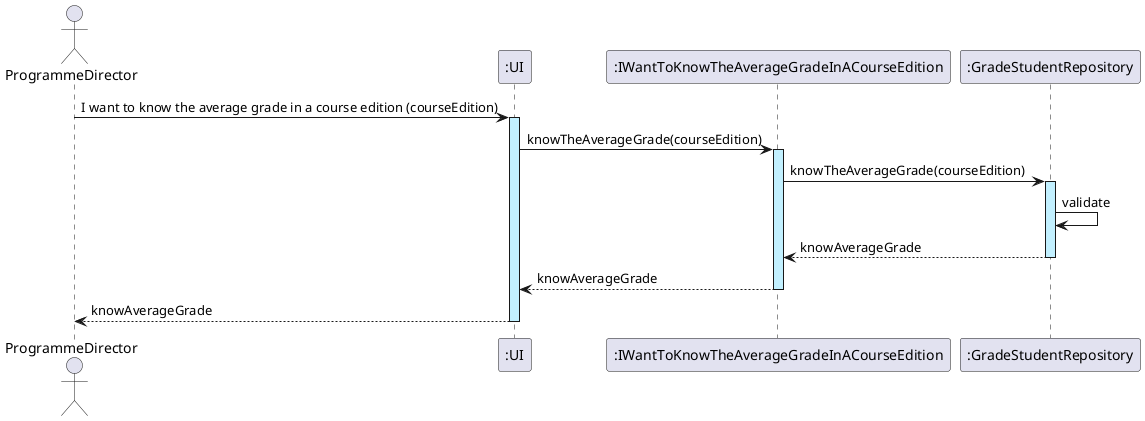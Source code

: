 @startuml
actor ProgrammeDirector
participant ":UI" as UI
participant ":IWantToKnowTheAverageGradeInACourseEdition" as KA
participant ":GradeStudentRepository" as GR


ProgrammeDirector -> UI ++ #application : I want to know the average grade in a course edition (courseEdition)
UI -> KA ++ #application : knowTheAverageGrade(courseEdition)
KA -> GR ++ #application : knowTheAverageGrade(courseEdition)
GR -> GR :validate

GR --> KA --: knowAverageGrade
KA --> UI --: knowAverageGrade
UI --> ProgrammeDirector --: knowAverageGrade

@enduml